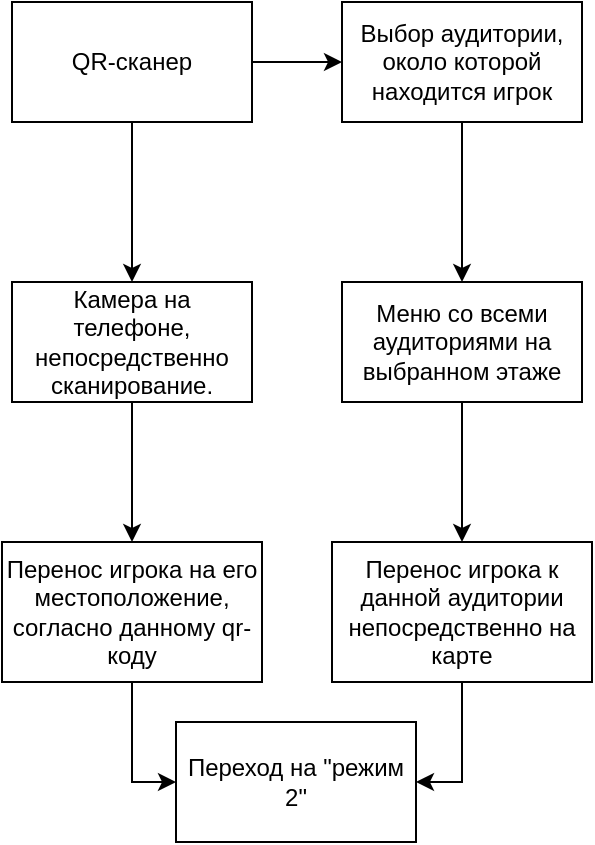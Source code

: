 <mxfile version="12.2.0" type="github" pages="3"><diagram id="_Fvuq4Jkaje6TTLWt_B6" name="Меню"><mxGraphModel dx="1408" dy="817" grid="1" gridSize="10" guides="1" tooltips="1" connect="1" arrows="1" fold="1" page="1" pageScale="1" pageWidth="827" pageHeight="1169" math="0" shadow="0"><root><mxCell id="DaeiXkUIPkIfdDd0I0fe-0"/><mxCell id="DaeiXkUIPkIfdDd0I0fe-1" parent="DaeiXkUIPkIfdDd0I0fe-0"/><mxCell id="C-v8GlYUWfF_QoTn3YYo-0" value="" style="edgeStyle=orthogonalEdgeStyle;rounded=0;orthogonalLoop=1;jettySize=auto;html=1;" edge="1" parent="DaeiXkUIPkIfdDd0I0fe-1" source="C-v8GlYUWfF_QoTn3YYo-2" target="C-v8GlYUWfF_QoTn3YYo-4"><mxGeometry relative="1" as="geometry"/></mxCell><mxCell id="C-v8GlYUWfF_QoTn3YYo-1" value="" style="edgeStyle=orthogonalEdgeStyle;rounded=0;orthogonalLoop=1;jettySize=auto;html=1;" edge="1" parent="DaeiXkUIPkIfdDd0I0fe-1" source="C-v8GlYUWfF_QoTn3YYo-2" target="C-v8GlYUWfF_QoTn3YYo-7"><mxGeometry relative="1" as="geometry"/></mxCell><mxCell id="C-v8GlYUWfF_QoTn3YYo-2" value="QR-сканер" style="rounded=0;whiteSpace=wrap;html=1;" vertex="1" parent="DaeiXkUIPkIfdDd0I0fe-1"><mxGeometry x="271" y="110" width="120" height="60" as="geometry"/></mxCell><mxCell id="C-v8GlYUWfF_QoTn3YYo-3" value="" style="edgeStyle=orthogonalEdgeStyle;rounded=0;orthogonalLoop=1;jettySize=auto;html=1;" edge="1" parent="DaeiXkUIPkIfdDd0I0fe-1" source="C-v8GlYUWfF_QoTn3YYo-4"><mxGeometry relative="1" as="geometry"><mxPoint x="331" y="380" as="targetPoint"/></mxGeometry></mxCell><mxCell id="C-v8GlYUWfF_QoTn3YYo-4" value="Камера на телефоне, непосредственно сканирование." style="rounded=0;whiteSpace=wrap;html=1;" vertex="1" parent="DaeiXkUIPkIfdDd0I0fe-1"><mxGeometry x="271" y="250" width="120" height="60" as="geometry"/></mxCell><mxCell id="C-v8GlYUWfF_QoTn3YYo-14" style="edgeStyle=orthogonalEdgeStyle;rounded=0;orthogonalLoop=1;jettySize=auto;html=1;entryX=0;entryY=0.5;entryDx=0;entryDy=0;" edge="1" parent="DaeiXkUIPkIfdDd0I0fe-1" source="C-v8GlYUWfF_QoTn3YYo-5" target="C-v8GlYUWfF_QoTn3YYo-11"><mxGeometry relative="1" as="geometry"/></mxCell><mxCell id="C-v8GlYUWfF_QoTn3YYo-5" value="Перенос игрока на его местоположение, согласно данному qr-коду" style="rounded=0;whiteSpace=wrap;html=1;" vertex="1" parent="DaeiXkUIPkIfdDd0I0fe-1"><mxGeometry x="266" y="380" width="130" height="70" as="geometry"/></mxCell><mxCell id="C-v8GlYUWfF_QoTn3YYo-6" value="" style="edgeStyle=orthogonalEdgeStyle;rounded=0;orthogonalLoop=1;jettySize=auto;html=1;" edge="1" parent="DaeiXkUIPkIfdDd0I0fe-1" source="C-v8GlYUWfF_QoTn3YYo-7" target="C-v8GlYUWfF_QoTn3YYo-9"><mxGeometry relative="1" as="geometry"/></mxCell><mxCell id="C-v8GlYUWfF_QoTn3YYo-7" value="Выбор аудитории, около которой находится игрок" style="rounded=0;whiteSpace=wrap;html=1;" vertex="1" parent="DaeiXkUIPkIfdDd0I0fe-1"><mxGeometry x="436" y="110" width="120" height="60" as="geometry"/></mxCell><mxCell id="C-v8GlYUWfF_QoTn3YYo-8" value="" style="edgeStyle=orthogonalEdgeStyle;rounded=0;orthogonalLoop=1;jettySize=auto;html=1;" edge="1" parent="DaeiXkUIPkIfdDd0I0fe-1" source="C-v8GlYUWfF_QoTn3YYo-9" target="C-v8GlYUWfF_QoTn3YYo-10"><mxGeometry relative="1" as="geometry"/></mxCell><mxCell id="C-v8GlYUWfF_QoTn3YYo-9" value="Меню со всеми аудиториями на выбранном этаже" style="rounded=0;whiteSpace=wrap;html=1;" vertex="1" parent="DaeiXkUIPkIfdDd0I0fe-1"><mxGeometry x="436" y="250" width="120" height="60" as="geometry"/></mxCell><mxCell id="C-v8GlYUWfF_QoTn3YYo-13" value="" style="edgeStyle=orthogonalEdgeStyle;rounded=0;orthogonalLoop=1;jettySize=auto;html=1;entryX=1;entryY=0.5;entryDx=0;entryDy=0;" edge="1" parent="DaeiXkUIPkIfdDd0I0fe-1" source="C-v8GlYUWfF_QoTn3YYo-10" target="C-v8GlYUWfF_QoTn3YYo-11"><mxGeometry relative="1" as="geometry"><mxPoint x="491" y="530" as="targetPoint"/></mxGeometry></mxCell><mxCell id="C-v8GlYUWfF_QoTn3YYo-10" value="Перенос игрока к данной аудитории непосредственно на карте" style="rounded=0;whiteSpace=wrap;html=1;" vertex="1" parent="DaeiXkUIPkIfdDd0I0fe-1"><mxGeometry x="431" y="380" width="130" height="70" as="geometry"/></mxCell><mxCell id="C-v8GlYUWfF_QoTn3YYo-11" value="Переход на &quot;режим 2&quot;" style="rounded=0;whiteSpace=wrap;html=1;" vertex="1" parent="DaeiXkUIPkIfdDd0I0fe-1"><mxGeometry x="353" y="470" width="120" height="60" as="geometry"/></mxCell></root></mxGraphModel></diagram><diagram id="tiuGRQQO_0Kc-hZdm_Gn" name="Выбор аудитории"><mxGraphModel dx="1408" dy="817" grid="1" gridSize="10" guides="1" tooltips="1" connect="1" arrows="1" fold="1" page="1" pageScale="1" pageWidth="827" pageHeight="1169" math="0" shadow="0"><root><mxCell id="0"/><mxCell id="1" parent="0"/><mxCell id="2V1d4mT2C8ELq5cxED77-3" value="" style="edgeStyle=orthogonalEdgeStyle;rounded=0;orthogonalLoop=1;jettySize=auto;html=1;" edge="1" parent="1" source="2V1d4mT2C8ELq5cxED77-1" target="2V1d4mT2C8ELq5cxED77-2"><mxGeometry relative="1" as="geometry"/></mxCell><mxCell id="2V1d4mT2C8ELq5cxED77-21" value="" style="edgeStyle=orthogonalEdgeStyle;rounded=0;orthogonalLoop=1;jettySize=auto;html=1;" edge="1" parent="1" source="2V1d4mT2C8ELq5cxED77-1" target="2V1d4mT2C8ELq5cxED77-9"><mxGeometry relative="1" as="geometry"/></mxCell><mxCell id="2V1d4mT2C8ELq5cxED77-1" value="QR-сканер" style="rounded=0;whiteSpace=wrap;html=1;" vertex="1" parent="1"><mxGeometry x="30" y="160" width="120" height="60" as="geometry"/></mxCell><mxCell id="2V1d4mT2C8ELq5cxED77-5" value="" style="edgeStyle=orthogonalEdgeStyle;rounded=0;orthogonalLoop=1;jettySize=auto;html=1;" edge="1" parent="1" source="2V1d4mT2C8ELq5cxED77-2"><mxGeometry relative="1" as="geometry"><mxPoint x="90" y="430" as="targetPoint"/></mxGeometry></mxCell><mxCell id="2V1d4mT2C8ELq5cxED77-2" value="Камера на телефоне, непосредственно сканирование." style="rounded=0;whiteSpace=wrap;html=1;" vertex="1" parent="1"><mxGeometry x="30" y="300" width="120" height="60" as="geometry"/></mxCell><mxCell id="2V1d4mT2C8ELq5cxED77-4" value="Перенос игрока на его местоположение, согласно данному qr-коду" style="rounded=0;whiteSpace=wrap;html=1;" vertex="1" parent="1"><mxGeometry x="30" y="430" width="130" height="70" as="geometry"/></mxCell><mxCell id="2V1d4mT2C8ELq5cxED77-11" value="" style="edgeStyle=orthogonalEdgeStyle;rounded=0;orthogonalLoop=1;jettySize=auto;html=1;" edge="1" parent="1" source="2V1d4mT2C8ELq5cxED77-9" target="2V1d4mT2C8ELq5cxED77-10"><mxGeometry relative="1" as="geometry"/></mxCell><mxCell id="2V1d4mT2C8ELq5cxED77-9" value="Выбор аудитории, около которой находится игрок" style="rounded=0;whiteSpace=wrap;html=1;" vertex="1" parent="1"><mxGeometry x="190" y="160" width="120" height="60" as="geometry"/></mxCell><mxCell id="2V1d4mT2C8ELq5cxED77-13" value="" style="edgeStyle=orthogonalEdgeStyle;rounded=0;orthogonalLoop=1;jettySize=auto;html=1;" edge="1" parent="1" source="2V1d4mT2C8ELq5cxED77-10" target="2V1d4mT2C8ELq5cxED77-12"><mxGeometry relative="1" as="geometry"/></mxCell><mxCell id="2V1d4mT2C8ELq5cxED77-10" value="Меню со всеми аудиториями на выбранном этаже" style="rounded=0;whiteSpace=wrap;html=1;" vertex="1" parent="1"><mxGeometry x="190" y="300" width="120" height="60" as="geometry"/></mxCell><mxCell id="2V1d4mT2C8ELq5cxED77-12" value="Перенос игрока к данной аудитории непосредственно на карте" style="rounded=0;whiteSpace=wrap;html=1;" vertex="1" parent="1"><mxGeometry x="185" y="430" width="130" height="70" as="geometry"/></mxCell><mxCell id="2V1d4mT2C8ELq5cxED77-16" value="" style="edgeStyle=orthogonalEdgeStyle;rounded=0;orthogonalLoop=1;jettySize=auto;html=1;" edge="1" parent="1" source="2V1d4mT2C8ELq5cxED77-14" target="2V1d4mT2C8ELq5cxED77-15"><mxGeometry relative="1" as="geometry"/></mxCell><mxCell id="2V1d4mT2C8ELq5cxED77-14" value="Кнопка +/-" style="rounded=0;whiteSpace=wrap;html=1;" vertex="1" parent="1"><mxGeometry x="355" y="160" width="120" height="60" as="geometry"/></mxCell><mxCell id="2V1d4mT2C8ELq5cxED77-15" value="Приближение, отдаление камеры соответственно" style="rounded=0;whiteSpace=wrap;html=1;" vertex="1" parent="1"><mxGeometry x="355" y="300" width="120" height="60" as="geometry"/></mxCell><mxCell id="2V1d4mT2C8ELq5cxED77-19" value="" style="edgeStyle=orthogonalEdgeStyle;rounded=0;orthogonalLoop=1;jettySize=auto;html=1;" edge="1" parent="1" source="2V1d4mT2C8ELq5cxED77-17" target="2V1d4mT2C8ELq5cxED77-18"><mxGeometry relative="1" as="geometry"/></mxCell><mxCell id="2V1d4mT2C8ELq5cxED77-17" value="Кнопка reset" style="rounded=0;whiteSpace=wrap;html=1;" vertex="1" parent="1"><mxGeometry x="515" y="160" width="120" height="60" as="geometry"/></mxCell><mxCell id="2V1d4mT2C8ELq5cxED77-18" value="Возврат положения игрока и масштаба камеры к значениям по умолчанию" style="rounded=0;whiteSpace=wrap;html=1;" vertex="1" parent="1"><mxGeometry x="515" y="300" width="120" height="60" as="geometry"/></mxCell><mxCell id="2V1d4mT2C8ELq5cxED77-23" value="" style="edgeStyle=orthogonalEdgeStyle;rounded=0;orthogonalLoop=1;jettySize=auto;html=1;" edge="1" parent="1" source="2V1d4mT2C8ELq5cxED77-20" target="2V1d4mT2C8ELq5cxED77-22"><mxGeometry relative="1" as="geometry"/></mxCell><mxCell id="2V1d4mT2C8ELq5cxED77-20" value="Выбор аудитории, в которую нужно пользователю" style="rounded=0;whiteSpace=wrap;html=1;" vertex="1" parent="1"><mxGeometry x="660" y="160" width="120" height="60" as="geometry"/></mxCell><mxCell id="DQO1wXufP-Qml-3It3W0-2" value="" style="edgeStyle=orthogonalEdgeStyle;rounded=0;orthogonalLoop=1;jettySize=auto;html=1;" edge="1" parent="1" source="2V1d4mT2C8ELq5cxED77-22" target="DQO1wXufP-Qml-3It3W0-1"><mxGeometry relative="1" as="geometry"/></mxCell><mxCell id="2V1d4mT2C8ELq5cxED77-22" value="Построение маршрута на карте" style="rounded=0;whiteSpace=wrap;html=1;" vertex="1" parent="1"><mxGeometry x="660" y="300" width="120" height="60" as="geometry"/></mxCell><mxCell id="DQO1wXufP-Qml-3It3W0-1" value="Переход &quot;на режим 3&quot;" style="rounded=0;whiteSpace=wrap;html=1;" vertex="1" parent="1"><mxGeometry x="660" y="440" width="120" height="60" as="geometry"/></mxCell></root></mxGraphModel></diagram><diagram id="EQ-0rxNtKSVdeSQaSLuF" name="Путь"><mxGraphModel dx="1408" dy="817" grid="1" gridSize="10" guides="1" tooltips="1" connect="1" arrows="1" fold="1" page="1" pageScale="1" pageWidth="827" pageHeight="1169" math="0" shadow="0"><root><mxCell id="TGC_JEaip8qchFya4xiy-0"/><mxCell id="TGC_JEaip8qchFya4xiy-1" parent="TGC_JEaip8qchFya4xiy-0"/><mxCell id="VSqVCSuUCCvez7i5LCrF-2" value="" style="edgeStyle=orthogonalEdgeStyle;rounded=0;orthogonalLoop=1;jettySize=auto;html=1;" edge="1" parent="TGC_JEaip8qchFya4xiy-1" source="VSqVCSuUCCvez7i5LCrF-0" target="VSqVCSuUCCvez7i5LCrF-1"><mxGeometry relative="1" as="geometry"/></mxCell><mxCell id="VSqVCSuUCCvez7i5LCrF-0" value="Кнопки &amp;gt;&amp;gt; и &amp;lt;&amp;lt;" style="rounded=0;whiteSpace=wrap;html=1;" vertex="1" parent="TGC_JEaip8qchFya4xiy-1"><mxGeometry x="120" y="120" width="120" height="60" as="geometry"/></mxCell><mxCell id="VSqVCSuUCCvez7i5LCrF-1" value="Изменение скорости игрока" style="rounded=0;whiteSpace=wrap;html=1;" vertex="1" parent="TGC_JEaip8qchFya4xiy-1"><mxGeometry x="120" y="260" width="120" height="60" as="geometry"/></mxCell><mxCell id="d1E3KY-3eSYuxPl5V46i-0" value="" style="edgeStyle=orthogonalEdgeStyle;rounded=0;orthogonalLoop=1;jettySize=auto;html=1;" edge="1" parent="TGC_JEaip8qchFya4xiy-1" source="d1E3KY-3eSYuxPl5V46i-1" target="d1E3KY-3eSYuxPl5V46i-2"><mxGeometry relative="1" as="geometry"/></mxCell><mxCell id="d1E3KY-3eSYuxPl5V46i-1" value="Кнопка +/-" style="rounded=0;whiteSpace=wrap;html=1;" vertex="1" parent="TGC_JEaip8qchFya4xiy-1"><mxGeometry x="310" y="120" width="120" height="60" as="geometry"/></mxCell><mxCell id="d1E3KY-3eSYuxPl5V46i-2" value="Приближение, отдаление камеры соответственно" style="rounded=0;whiteSpace=wrap;html=1;" vertex="1" parent="TGC_JEaip8qchFya4xiy-1"><mxGeometry x="310" y="260" width="120" height="60" as="geometry"/></mxCell><mxCell id="ndnfXEaZEQv-rEyVpAvn-0" value="" style="edgeStyle=orthogonalEdgeStyle;rounded=0;orthogonalLoop=1;jettySize=auto;html=1;" edge="1" parent="TGC_JEaip8qchFya4xiy-1" source="ndnfXEaZEQv-rEyVpAvn-2" target="ndnfXEaZEQv-rEyVpAvn-4"><mxGeometry relative="1" as="geometry"/></mxCell><mxCell id="ndnfXEaZEQv-rEyVpAvn-1" value="" style="edgeStyle=orthogonalEdgeStyle;rounded=0;orthogonalLoop=1;jettySize=auto;html=1;" edge="1" parent="TGC_JEaip8qchFya4xiy-1" source="ndnfXEaZEQv-rEyVpAvn-2" target="ndnfXEaZEQv-rEyVpAvn-7"><mxGeometry relative="1" as="geometry"/></mxCell><mxCell id="ndnfXEaZEQv-rEyVpAvn-2" value="QR-сканер" style="rounded=0;whiteSpace=wrap;html=1;" vertex="1" parent="TGC_JEaip8qchFya4xiy-1"><mxGeometry x="470" y="240" width="120" height="60" as="geometry"/></mxCell><mxCell id="ndnfXEaZEQv-rEyVpAvn-3" value="" style="edgeStyle=orthogonalEdgeStyle;rounded=0;orthogonalLoop=1;jettySize=auto;html=1;" edge="1" parent="TGC_JEaip8qchFya4xiy-1" source="ndnfXEaZEQv-rEyVpAvn-4"><mxGeometry relative="1" as="geometry"><mxPoint x="530" y="510" as="targetPoint"/></mxGeometry></mxCell><mxCell id="ndnfXEaZEQv-rEyVpAvn-4" value="Камера на телефоне, непосредственно сканирование." style="rounded=0;whiteSpace=wrap;html=1;" vertex="1" parent="TGC_JEaip8qchFya4xiy-1"><mxGeometry x="470" y="380" width="120" height="60" as="geometry"/></mxCell><mxCell id="ndnfXEaZEQv-rEyVpAvn-5" value="Перенос игрока на его местоположение, согласно данному qr-коду" style="rounded=0;whiteSpace=wrap;html=1;" vertex="1" parent="TGC_JEaip8qchFya4xiy-1"><mxGeometry x="470" y="510" width="130" height="70" as="geometry"/></mxCell><mxCell id="ndnfXEaZEQv-rEyVpAvn-6" value="" style="edgeStyle=orthogonalEdgeStyle;rounded=0;orthogonalLoop=1;jettySize=auto;html=1;" edge="1" parent="TGC_JEaip8qchFya4xiy-1" source="ndnfXEaZEQv-rEyVpAvn-7" target="ndnfXEaZEQv-rEyVpAvn-9"><mxGeometry relative="1" as="geometry"/></mxCell><mxCell id="ndnfXEaZEQv-rEyVpAvn-7" value="Выбор аудитории, около которой находится игрок" style="rounded=0;whiteSpace=wrap;html=1;" vertex="1" parent="TGC_JEaip8qchFya4xiy-1"><mxGeometry x="630" y="240" width="120" height="60" as="geometry"/></mxCell><mxCell id="ndnfXEaZEQv-rEyVpAvn-8" value="" style="edgeStyle=orthogonalEdgeStyle;rounded=0;orthogonalLoop=1;jettySize=auto;html=1;" edge="1" parent="TGC_JEaip8qchFya4xiy-1" source="ndnfXEaZEQv-rEyVpAvn-9" target="ndnfXEaZEQv-rEyVpAvn-10"><mxGeometry relative="1" as="geometry"/></mxCell><mxCell id="ndnfXEaZEQv-rEyVpAvn-9" value="Меню со всеми аудиториями на выбранном этаже" style="rounded=0;whiteSpace=wrap;html=1;" vertex="1" parent="TGC_JEaip8qchFya4xiy-1"><mxGeometry x="630" y="380" width="120" height="60" as="geometry"/></mxCell><mxCell id="ndnfXEaZEQv-rEyVpAvn-10" value="Перенос игрока к данной аудитории непосредственно на карте" style="rounded=0;whiteSpace=wrap;html=1;" vertex="1" parent="TGC_JEaip8qchFya4xiy-1"><mxGeometry x="625" y="510" width="130" height="70" as="geometry"/></mxCell><mxCell id="ndnfXEaZEQv-rEyVpAvn-13" value="" style="edgeStyle=orthogonalEdgeStyle;rounded=0;orthogonalLoop=1;jettySize=auto;html=1;entryX=0.5;entryY=0;entryDx=0;entryDy=0;" edge="1" parent="TGC_JEaip8qchFya4xiy-1" source="ndnfXEaZEQv-rEyVpAvn-11" target="ndnfXEaZEQv-rEyVpAvn-2"><mxGeometry relative="1" as="geometry"><mxPoint x="540" y="290" as="targetPoint"/><Array as="points"><mxPoint x="530" y="150"/></Array></mxGeometry></mxCell><mxCell id="ndnfXEaZEQv-rEyVpAvn-15" value="" style="edgeStyle=orthogonalEdgeStyle;rounded=0;orthogonalLoop=1;jettySize=auto;html=1;entryX=0.583;entryY=-0.05;entryDx=0;entryDy=0;entryPerimeter=0;" edge="1" parent="TGC_JEaip8qchFya4xiy-1" source="ndnfXEaZEQv-rEyVpAvn-11" target="ndnfXEaZEQv-rEyVpAvn-7"><mxGeometry relative="1" as="geometry"><mxPoint x="740" y="150" as="targetPoint"/></mxGeometry></mxCell><mxCell id="ndnfXEaZEQv-rEyVpAvn-11" value="Случай, когда пользователю нужно изменить аудиторию" style="rounded=0;whiteSpace=wrap;html=1;" vertex="1" parent="TGC_JEaip8qchFya4xiy-1"><mxGeometry x="540" y="120" width="120" height="60" as="geometry"/></mxCell></root></mxGraphModel></diagram></mxfile>